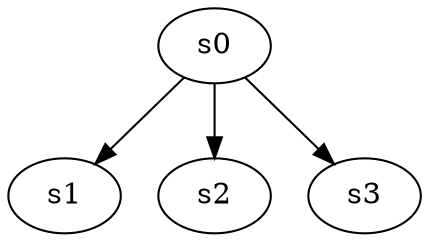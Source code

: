 digraph game_0334_branch_2_3 {
    s0 [name="s0", player=0];
    s1 [name="s1", player=1, target=1];
    s2 [name="s2", player=0];
    s3 [name="s3", player=1, target=1];

    s0 -> s1;
    s0 -> s2;
    s0 -> s3;
}
